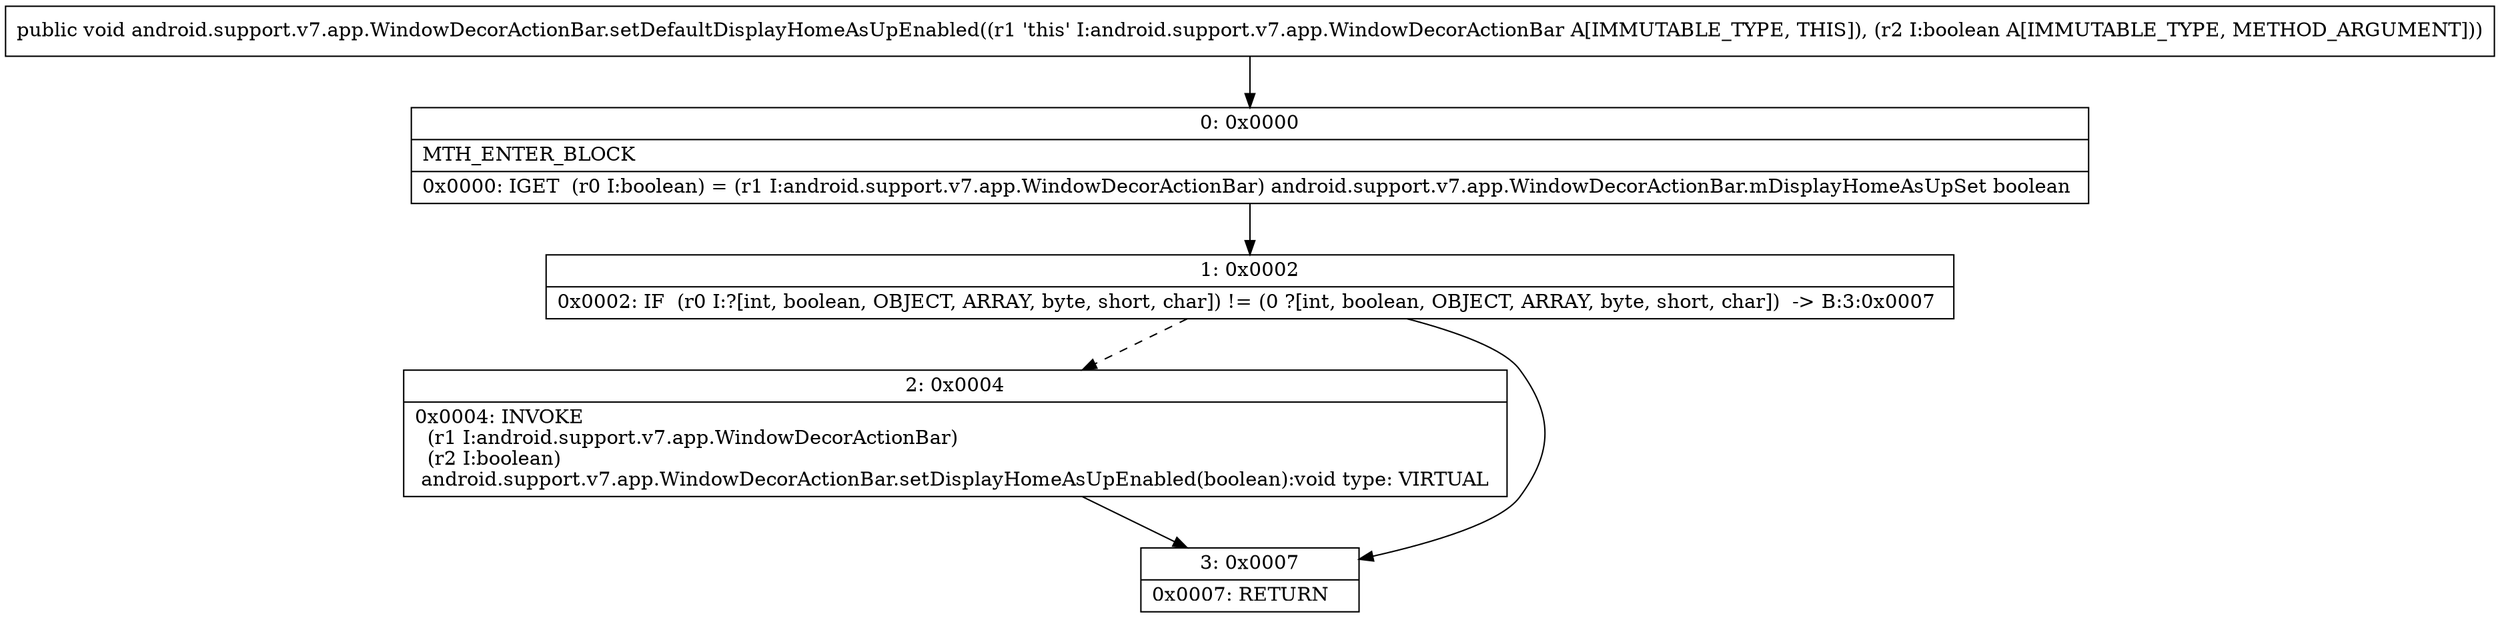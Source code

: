 digraph "CFG forandroid.support.v7.app.WindowDecorActionBar.setDefaultDisplayHomeAsUpEnabled(Z)V" {
Node_0 [shape=record,label="{0\:\ 0x0000|MTH_ENTER_BLOCK\l|0x0000: IGET  (r0 I:boolean) = (r1 I:android.support.v7.app.WindowDecorActionBar) android.support.v7.app.WindowDecorActionBar.mDisplayHomeAsUpSet boolean \l}"];
Node_1 [shape=record,label="{1\:\ 0x0002|0x0002: IF  (r0 I:?[int, boolean, OBJECT, ARRAY, byte, short, char]) != (0 ?[int, boolean, OBJECT, ARRAY, byte, short, char])  \-\> B:3:0x0007 \l}"];
Node_2 [shape=record,label="{2\:\ 0x0004|0x0004: INVOKE  \l  (r1 I:android.support.v7.app.WindowDecorActionBar)\l  (r2 I:boolean)\l android.support.v7.app.WindowDecorActionBar.setDisplayHomeAsUpEnabled(boolean):void type: VIRTUAL \l}"];
Node_3 [shape=record,label="{3\:\ 0x0007|0x0007: RETURN   \l}"];
MethodNode[shape=record,label="{public void android.support.v7.app.WindowDecorActionBar.setDefaultDisplayHomeAsUpEnabled((r1 'this' I:android.support.v7.app.WindowDecorActionBar A[IMMUTABLE_TYPE, THIS]), (r2 I:boolean A[IMMUTABLE_TYPE, METHOD_ARGUMENT])) }"];
MethodNode -> Node_0;
Node_0 -> Node_1;
Node_1 -> Node_2[style=dashed];
Node_1 -> Node_3;
Node_2 -> Node_3;
}

